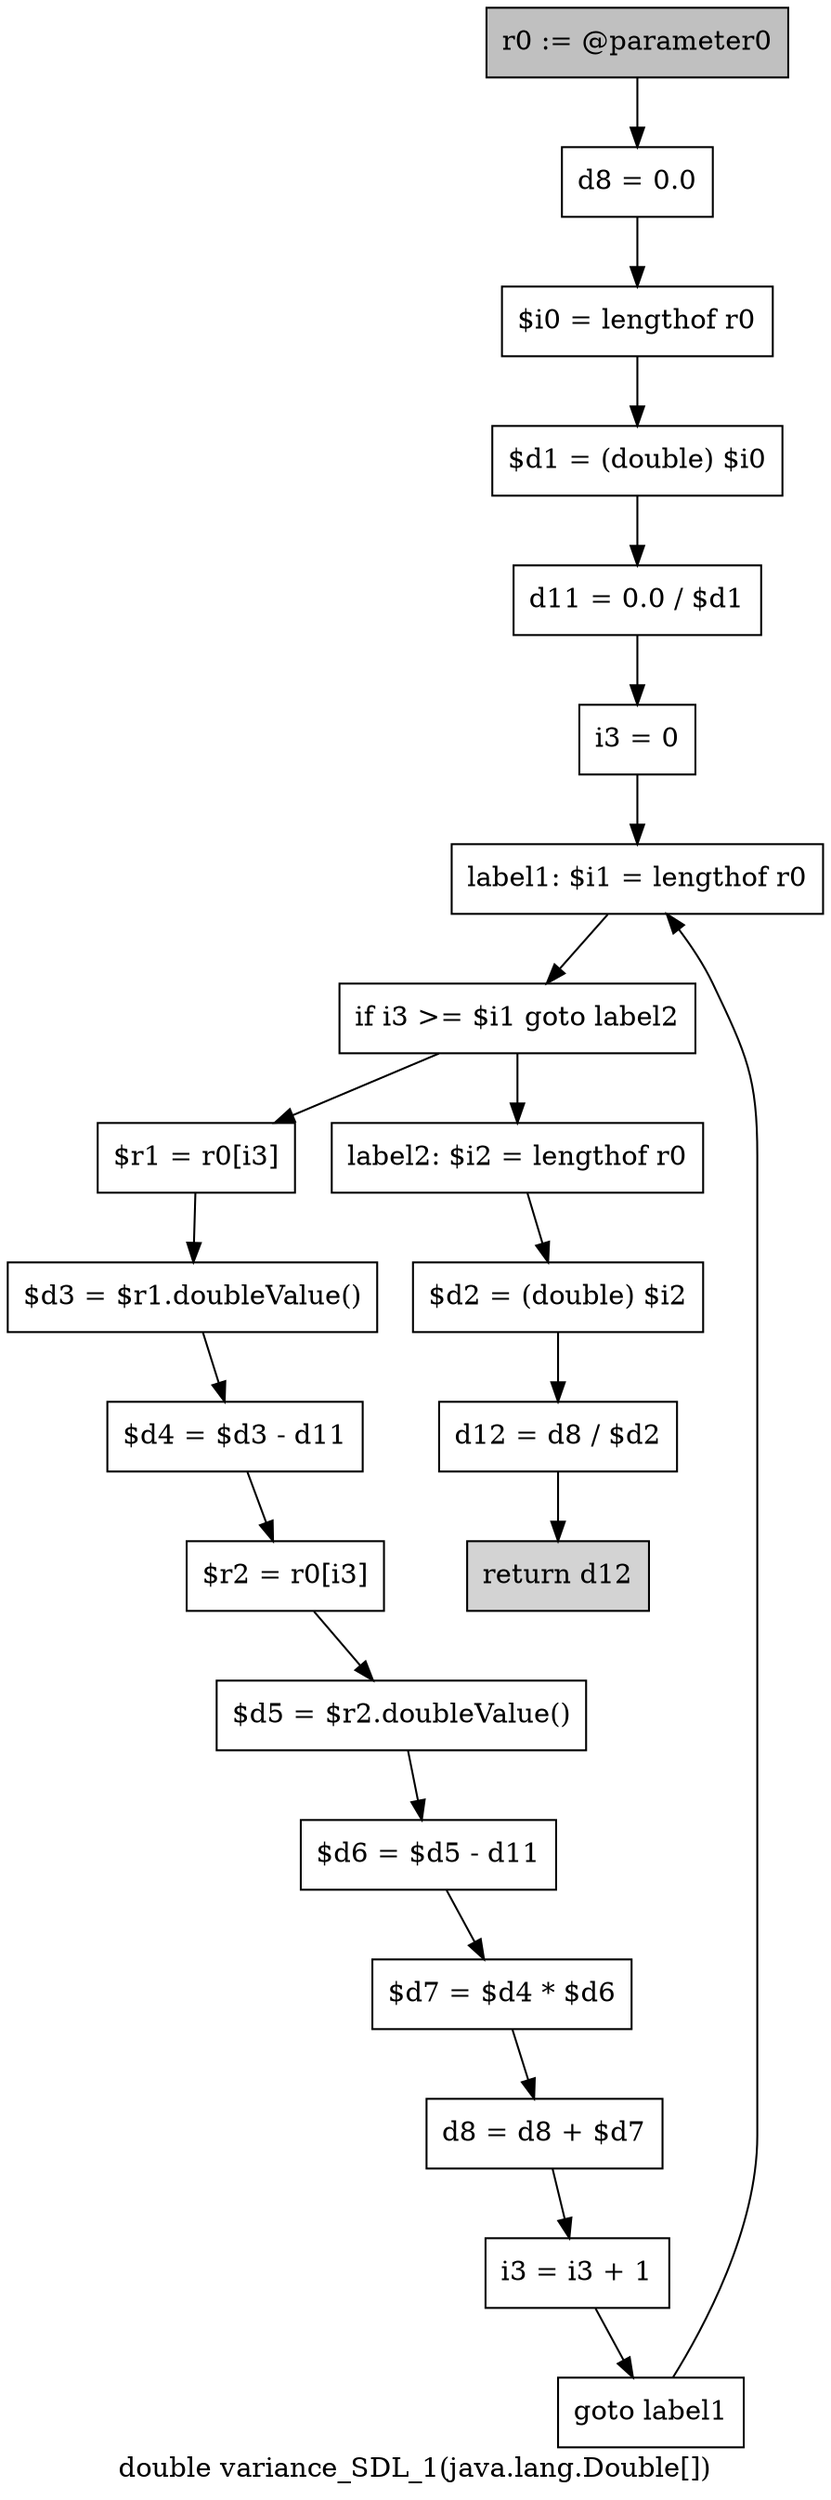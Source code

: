 digraph "double variance_SDL_1(java.lang.Double[])" {
    label="double variance_SDL_1(java.lang.Double[])";
    node [shape=box];
    "0" [style=filled,fillcolor=gray,label="r0 := @parameter0",];
    "1" [label="d8 = 0.0",];
    "0"->"1";
    "2" [label="$i0 = lengthof r0",];
    "1"->"2";
    "3" [label="$d1 = (double) $i0",];
    "2"->"3";
    "4" [label="d11 = 0.0 / $d1",];
    "3"->"4";
    "5" [label="i3 = 0",];
    "4"->"5";
    "6" [label="label1: $i1 = lengthof r0",];
    "5"->"6";
    "7" [label="if i3 >= $i1 goto label2",];
    "6"->"7";
    "8" [label="$r1 = r0[i3]",];
    "7"->"8";
    "18" [label="label2: $i2 = lengthof r0",];
    "7"->"18";
    "9" [label="$d3 = $r1.doubleValue()",];
    "8"->"9";
    "10" [label="$d4 = $d3 - d11",];
    "9"->"10";
    "11" [label="$r2 = r0[i3]",];
    "10"->"11";
    "12" [label="$d5 = $r2.doubleValue()",];
    "11"->"12";
    "13" [label="$d6 = $d5 - d11",];
    "12"->"13";
    "14" [label="$d7 = $d4 * $d6",];
    "13"->"14";
    "15" [label="d8 = d8 + $d7",];
    "14"->"15";
    "16" [label="i3 = i3 + 1",];
    "15"->"16";
    "17" [label="goto label1",];
    "16"->"17";
    "17"->"6";
    "19" [label="$d2 = (double) $i2",];
    "18"->"19";
    "20" [label="d12 = d8 / $d2",];
    "19"->"20";
    "21" [style=filled,fillcolor=lightgray,label="return d12",];
    "20"->"21";
}

